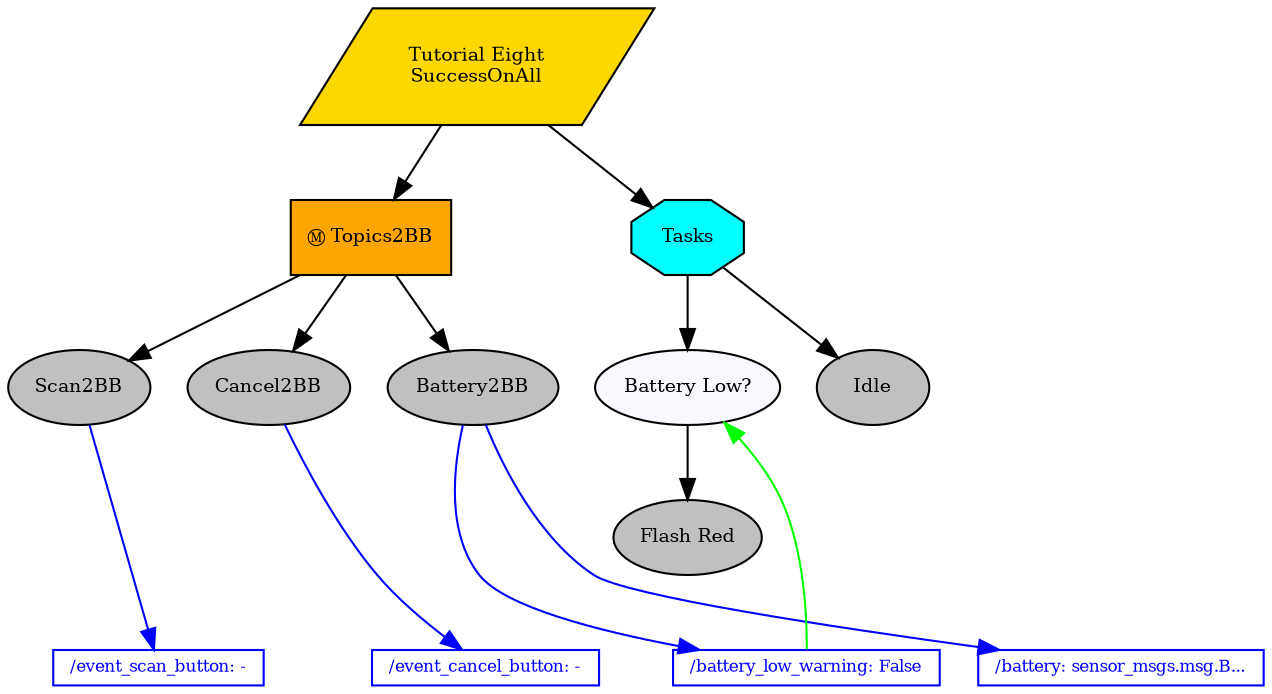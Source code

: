 digraph pastafarianism {
ordering=out;
graph [fontname="times-roman"];
node [fontname="times-roman"];
edge [fontname="times-roman"];
"Tutorial Eight" [fillcolor=gold, fontcolor=black, fontsize=9, label="Tutorial Eight\nSuccessOnAll", shape=parallelogram, style=filled];
Topics2BB [fillcolor=orange, fontcolor=black, fontsize=9, label="Ⓜ Topics2BB", shape=box, style=filled];
"Tutorial Eight" -> Topics2BB;
Scan2BB [fillcolor=gray, fontcolor=black, fontsize=9, label=Scan2BB, shape=ellipse, style=filled];
Topics2BB -> Scan2BB;
Cancel2BB [fillcolor=gray, fontcolor=black, fontsize=9, label=Cancel2BB, shape=ellipse, style=filled];
Topics2BB -> Cancel2BB;
Battery2BB [fillcolor=gray, fontcolor=black, fontsize=9, label=Battery2BB, shape=ellipse, style=filled];
Topics2BB -> Battery2BB;
Tasks [fillcolor=cyan, fontcolor=black, fontsize=9, label=Tasks, shape=octagon, style=filled];
"Tutorial Eight" -> Tasks;
"Battery Low?" [fillcolor=ghostwhite, fontcolor=black, fontsize=9, label="Battery Low?", shape=ellipse, style=filled];
Tasks -> "Battery Low?";
"Flash Red" [fillcolor=gray, fontcolor=black, fontsize=9, label="Flash Red", shape=ellipse, style=filled];
"Battery Low?" -> "Flash Red";
Idle [fillcolor=gray, fontcolor=black, fontsize=9, label=Idle, shape=ellipse, style=filled];
Tasks -> Idle;
Cancel2BB -> "/event_cancel_button"  [color=blue, constraint=False, weight=0];
"/battery_low_warning" -> "Battery Low?"  [color=green, constraint=False, weight=0];
Battery2BB -> "/battery_low_warning"  [color=blue, constraint=False, weight=0];
Scan2BB -> "/event_scan_button"  [color=blue, constraint=False, weight=0];
Battery2BB -> "/battery"  [color=blue, constraint=False, weight=0];
subgraph Blackboard {
id=Blackboard;
label=Blackboard;
rank=sink;
"/event_cancel_button" [color=blue, fillcolor=white, fixedsize=False, fontcolor=blue, fontsize=8, height=0, label="/event_cancel_button: -", shape=box, style=filled, width=0];
"/battery_low_warning" [color=blue, fillcolor=white, fixedsize=False, fontcolor=blue, fontsize=8, height=0, label="/battery_low_warning: False", shape=box, style=filled, width=0];
"/event_scan_button" [color=blue, fillcolor=white, fixedsize=False, fontcolor=blue, fontsize=8, height=0, label="/event_scan_button: -", shape=box, style=filled, width=0];
"/battery" [color=blue, fillcolor=white, fixedsize=False, fontcolor=blue, fontsize=8, height=0, label="/battery: sensor_msgs.msg.B...", shape=box, style=filled, width=0];
}

}
